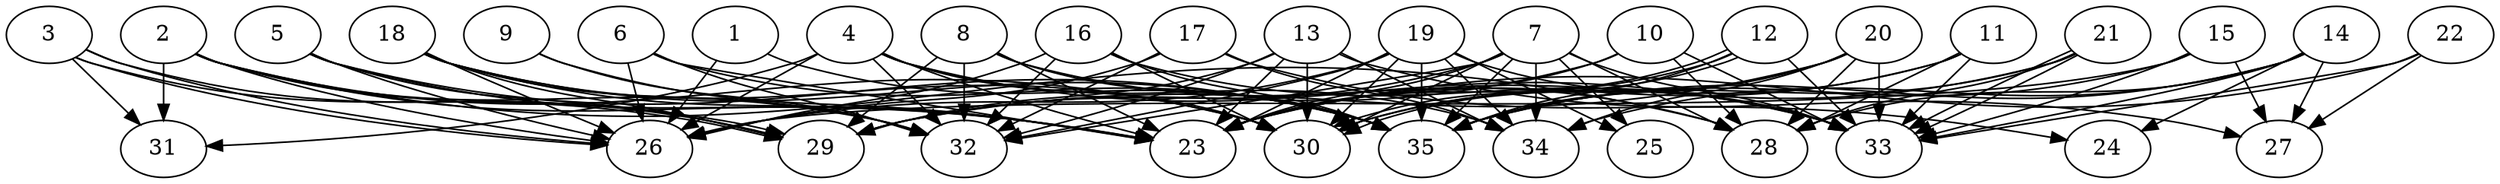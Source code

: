 // DAG automatically generated by daggen at Thu Oct  3 14:05:37 2019
// ./daggen --dot -n 35 --ccr 0.5 --fat 0.9 --regular 0.9 --density 0.7 --mindata 5242880 --maxdata 52428800 
digraph G {
  1 [size="83128320", alpha="0.05", expect_size="41564160"] 
  1 -> 26 [size ="41564160"]
  1 -> 35 [size ="41564160"]
  2 [size="94515200", alpha="0.19", expect_size="47257600"] 
  2 -> 23 [size ="47257600"]
  2 -> 26 [size ="47257600"]
  2 -> 28 [size ="47257600"]
  2 -> 29 [size ="47257600"]
  2 -> 30 [size ="47257600"]
  2 -> 31 [size ="47257600"]
  2 -> 32 [size ="47257600"]
  3 [size="53381120", alpha="0.08", expect_size="26690560"] 
  3 -> 26 [size ="26690560"]
  3 -> 26 [size ="26690560"]
  3 -> 29 [size ="26690560"]
  3 -> 29 [size ="26690560"]
  3 -> 31 [size ="26690560"]
  4 [size="60270592", alpha="0.20", expect_size="30135296"] 
  4 -> 23 [size ="30135296"]
  4 -> 26 [size ="30135296"]
  4 -> 30 [size ="30135296"]
  4 -> 31 [size ="30135296"]
  4 -> 32 [size ="30135296"]
  4 -> 33 [size ="30135296"]
  4 -> 34 [size ="30135296"]
  5 [size="15407104", alpha="0.02", expect_size="7703552"] 
  5 -> 23 [size ="7703552"]
  5 -> 26 [size ="7703552"]
  5 -> 29 [size ="7703552"]
  5 -> 35 [size ="7703552"]
  6 [size="50886656", alpha="0.02", expect_size="25443328"] 
  6 -> 23 [size ="25443328"]
  6 -> 26 [size ="25443328"]
  6 -> 32 [size ="25443328"]
  6 -> 35 [size ="25443328"]
  7 [size="75284480", alpha="0.12", expect_size="37642240"] 
  7 -> 23 [size ="37642240"]
  7 -> 25 [size ="37642240"]
  7 -> 28 [size ="37642240"]
  7 -> 29 [size ="37642240"]
  7 -> 30 [size ="37642240"]
  7 -> 32 [size ="37642240"]
  7 -> 33 [size ="37642240"]
  7 -> 34 [size ="37642240"]
  7 -> 35 [size ="37642240"]
  8 [size="63178752", alpha="0.05", expect_size="31589376"] 
  8 -> 23 [size ="31589376"]
  8 -> 28 [size ="31589376"]
  8 -> 29 [size ="31589376"]
  8 -> 32 [size ="31589376"]
  8 -> 35 [size ="31589376"]
  9 [size="100835328", alpha="0.15", expect_size="50417664"] 
  9 -> 23 [size ="50417664"]
  9 -> 32 [size ="50417664"]
  10 [size="48478208", alpha="0.01", expect_size="24239104"] 
  10 -> 23 [size ="24239104"]
  10 -> 28 [size ="24239104"]
  10 -> 29 [size ="24239104"]
  10 -> 33 [size ="24239104"]
  11 [size="51171328", alpha="0.09", expect_size="25585664"] 
  11 -> 23 [size ="25585664"]
  11 -> 28 [size ="25585664"]
  11 -> 30 [size ="25585664"]
  11 -> 33 [size ="25585664"]
  12 [size="74708992", alpha="0.12", expect_size="37354496"] 
  12 -> 23 [size ="37354496"]
  12 -> 30 [size ="37354496"]
  12 -> 30 [size ="37354496"]
  12 -> 33 [size ="37354496"]
  12 -> 35 [size ="37354496"]
  13 [size="69005312", alpha="0.14", expect_size="34502656"] 
  13 -> 23 [size ="34502656"]
  13 -> 27 [size ="34502656"]
  13 -> 29 [size ="34502656"]
  13 -> 30 [size ="34502656"]
  13 -> 32 [size ="34502656"]
  13 -> 34 [size ="34502656"]
  14 [size="104765440", alpha="0.14", expect_size="52382720"] 
  14 -> 24 [size ="52382720"]
  14 -> 27 [size ="52382720"]
  14 -> 28 [size ="52382720"]
  14 -> 33 [size ="52382720"]
  14 -> 34 [size ="52382720"]
  14 -> 35 [size ="52382720"]
  15 [size="103946240", alpha="0.06", expect_size="51973120"] 
  15 -> 26 [size ="51973120"]
  15 -> 27 [size ="51973120"]
  15 -> 33 [size ="51973120"]
  15 -> 35 [size ="51973120"]
  16 [size="19843072", alpha="0.14", expect_size="9921536"] 
  16 -> 26 [size ="9921536"]
  16 -> 30 [size ="9921536"]
  16 -> 32 [size ="9921536"]
  16 -> 33 [size ="9921536"]
  16 -> 35 [size ="9921536"]
  17 [size="29976576", alpha="0.18", expect_size="14988288"] 
  17 -> 24 [size ="14988288"]
  17 -> 26 [size ="14988288"]
  17 -> 32 [size ="14988288"]
  17 -> 34 [size ="14988288"]
  18 [size="84873216", alpha="0.19", expect_size="42436608"] 
  18 -> 23 [size ="42436608"]
  18 -> 26 [size ="42436608"]
  18 -> 29 [size ="42436608"]
  18 -> 30 [size ="42436608"]
  18 -> 32 [size ="42436608"]
  18 -> 35 [size ="42436608"]
  19 [size="13596672", alpha="0.08", expect_size="6798336"] 
  19 -> 23 [size ="6798336"]
  19 -> 25 [size ="6798336"]
  19 -> 26 [size ="6798336"]
  19 -> 30 [size ="6798336"]
  19 -> 32 [size ="6798336"]
  19 -> 33 [size ="6798336"]
  19 -> 34 [size ="6798336"]
  19 -> 35 [size ="6798336"]
  20 [size="85432320", alpha="0.06", expect_size="42716160"] 
  20 -> 28 [size ="42716160"]
  20 -> 29 [size ="42716160"]
  20 -> 30 [size ="42716160"]
  20 -> 33 [size ="42716160"]
  20 -> 34 [size ="42716160"]
  20 -> 35 [size ="42716160"]
  21 [size="89415680", alpha="0.19", expect_size="44707840"] 
  21 -> 23 [size ="44707840"]
  21 -> 28 [size ="44707840"]
  21 -> 33 [size ="44707840"]
  21 -> 33 [size ="44707840"]
  21 -> 35 [size ="44707840"]
  22 [size="39616512", alpha="0.10", expect_size="19808256"] 
  22 -> 23 [size ="19808256"]
  22 -> 27 [size ="19808256"]
  22 -> 33 [size ="19808256"]
  23 [size="97810432", alpha="0.10", expect_size="48905216"] 
  24 [size="71528448", alpha="0.01", expect_size="35764224"] 
  25 [size="41074688", alpha="0.12", expect_size="20537344"] 
  26 [size="70606848", alpha="0.12", expect_size="35303424"] 
  27 [size="39938048", alpha="0.06", expect_size="19969024"] 
  28 [size="30777344", alpha="0.12", expect_size="15388672"] 
  29 [size="25792512", alpha="0.16", expect_size="12896256"] 
  30 [size="63492096", alpha="0.08", expect_size="31746048"] 
  31 [size="90677248", alpha="0.09", expect_size="45338624"] 
  32 [size="85620736", alpha="0.04", expect_size="42810368"] 
  33 [size="37984256", alpha="0.11", expect_size="18992128"] 
  34 [size="85032960", alpha="0.18", expect_size="42516480"] 
  35 [size="87812096", alpha="0.04", expect_size="43906048"] 
}
